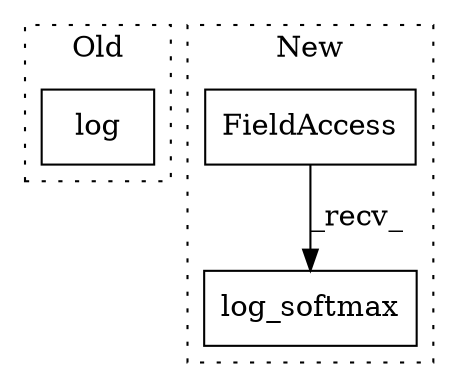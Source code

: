 digraph G {
subgraph cluster0 {
1 [label="log" a="32" s="5869,5892" l="4,1" shape="box"];
label = "Old";
style="dotted";
}
subgraph cluster1 {
2 [label="log_softmax" a="32" s="5621,5648" l="12,1" shape="box"];
3 [label="FieldAccess" a="22" s="5607" l="13" shape="box"];
label = "New";
style="dotted";
}
3 -> 2 [label="_recv_"];
}